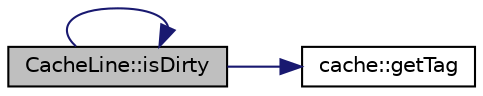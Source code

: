 digraph G
{
  edge [fontname="Helvetica",fontsize="10",labelfontname="Helvetica",labelfontsize="10"];
  node [fontname="Helvetica",fontsize="10",shape=record];
  rankdir=LR;
  Node1 [label="CacheLine::isDirty",height=0.2,width=0.4,color="black", fillcolor="grey75", style="filled" fontcolor="black"];
  Node1 -> Node2 [color="midnightblue",fontsize="10",style="solid",fontname="Helvetica"];
  Node2 [label="cache::getTag",height=0.2,width=0.4,color="black", fillcolor="white", style="filled",URL="$classcache.html#a92b70abaf05ef86b5ee4e70b087f30a2"];
  Node1 -> Node1 [color="midnightblue",fontsize="10",style="solid",fontname="Helvetica"];
}

